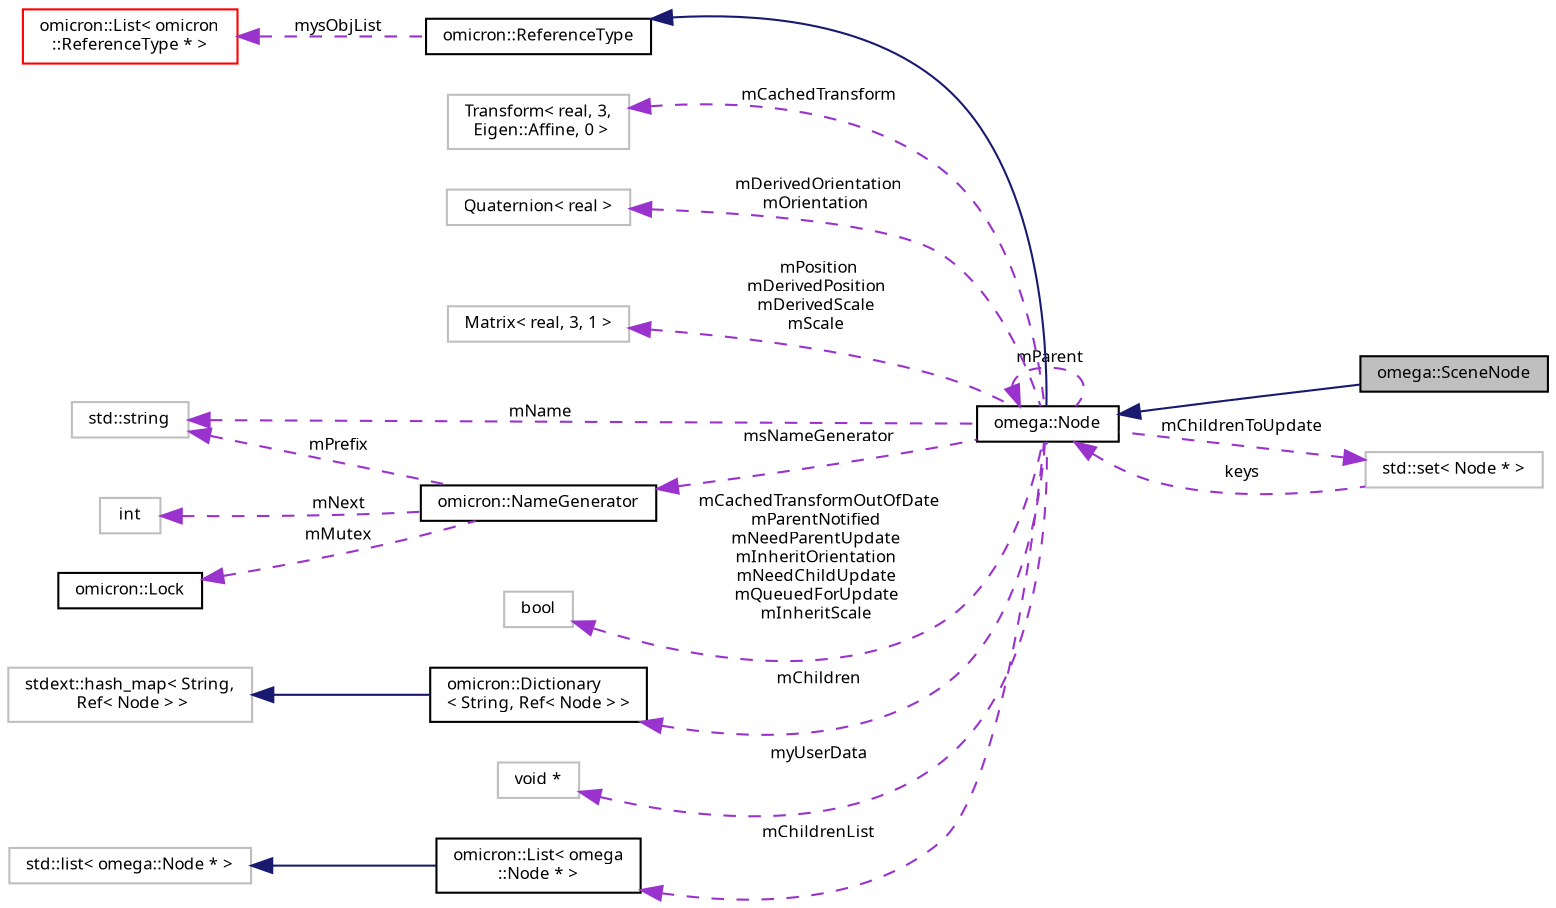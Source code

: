 digraph "omega::SceneNode"
{
  bgcolor="transparent";
  edge [fontname="FreeSans.ttf",fontsize="8",labelfontname="FreeSans.ttf",labelfontsize="8"];
  node [fontname="FreeSans.ttf",fontsize="8",shape=record];
  rankdir="LR";
  Node1 [label="omega::SceneNode",height=0.2,width=0.4,color="black", fillcolor="grey75", style="filled", fontcolor="black"];
  Node2 -> Node1 [dir="back",color="midnightblue",fontsize="8",style="solid",fontname="FreeSans.ttf"];
  Node2 [label="omega::Node",height=0.2,width=0.4,color="black",URL="$classomega_1_1_node.html",tooltip="Class representing a general-purpose node in an articulated scene graph. "];
  Node3 -> Node2 [dir="back",color="midnightblue",fontsize="8",style="solid",fontname="FreeSans.ttf"];
  Node3 [label="omicron::ReferenceType",height=0.2,width=0.4,color="black",URL="$classomicron_1_1_reference_type.html",tooltip="Implements a base class for reference-counted types. "];
  Node4 -> Node3 [dir="back",color="darkorchid3",fontsize="8",style="dashed",label=" mysObjList" ,fontname="FreeSans.ttf"];
  Node4 [label="omicron::List\< omicron\l::ReferenceType * \>",height=0.2,width=0.4,color="red",URL="$classomicron_1_1_list.html"];
  Node5 -> Node2 [dir="back",color="darkorchid3",fontsize="8",style="dashed",label=" mCachedTransform" ,fontname="FreeSans.ttf"];
  Node5 [label="Transform\< real, 3,\l Eigen::Affine, 0 \>",height=0.2,width=0.4,color="grey75"];
  Node6 -> Node2 [dir="back",color="darkorchid3",fontsize="8",style="dashed",label=" mDerivedOrientation\nmOrientation" ,fontname="FreeSans.ttf"];
  Node6 [label="Quaternion\< real \>",height=0.2,width=0.4,color="grey75"];
  Node2 -> Node2 [dir="back",color="darkorchid3",fontsize="8",style="dashed",label=" mParent" ,fontname="FreeSans.ttf"];
  Node7 -> Node2 [dir="back",color="darkorchid3",fontsize="8",style="dashed",label=" mPosition\nmDerivedPosition\nmDerivedScale\nmScale" ,fontname="FreeSans.ttf"];
  Node7 [label="Matrix\< real, 3, 1 \>",height=0.2,width=0.4,color="grey75"];
  Node8 -> Node2 [dir="back",color="darkorchid3",fontsize="8",style="dashed",label=" msNameGenerator" ,fontname="FreeSans.ttf"];
  Node8 [label="omicron::NameGenerator",height=0.2,width=0.4,color="black",URL="$classomicron_1_1_name_generator.html"];
  Node9 -> Node8 [dir="back",color="darkorchid3",fontsize="8",style="dashed",label=" mNext" ,fontname="FreeSans.ttf"];
  Node9 [label="int",height=0.2,width=0.4,color="grey75"];
  Node10 -> Node8 [dir="back",color="darkorchid3",fontsize="8",style="dashed",label=" mPrefix" ,fontname="FreeSans.ttf"];
  Node10 [label="std::string",height=0.2,width=0.4,color="grey75",tooltip="STL class. "];
  Node11 -> Node8 [dir="back",color="darkorchid3",fontsize="8",style="dashed",label=" mMutex" ,fontname="FreeSans.ttf"];
  Node11 [label="omicron::Lock",height=0.2,width=0.4,color="black",URL="$classomicron_1_1_lock.html"];
  Node10 -> Node2 [dir="back",color="darkorchid3",fontsize="8",style="dashed",label=" mName" ,fontname="FreeSans.ttf"];
  Node12 -> Node2 [dir="back",color="darkorchid3",fontsize="8",style="dashed",label=" mCachedTransformOutOfDate\nmParentNotified\nmNeedParentUpdate\nmInheritOrientation\nmNeedChildUpdate\nmQueuedForUpdate\nmInheritScale" ,fontname="FreeSans.ttf"];
  Node12 [label="bool",height=0.2,width=0.4,color="grey75"];
  Node13 -> Node2 [dir="back",color="darkorchid3",fontsize="8",style="dashed",label=" mChildrenToUpdate" ,fontname="FreeSans.ttf"];
  Node13 [label="std::set\< Node * \>",height=0.2,width=0.4,color="grey75"];
  Node2 -> Node13 [dir="back",color="darkorchid3",fontsize="8",style="dashed",label=" keys" ,fontname="FreeSans.ttf"];
  Node14 -> Node2 [dir="back",color="darkorchid3",fontsize="8",style="dashed",label=" mChildren" ,fontname="FreeSans.ttf"];
  Node14 [label="omicron::Dictionary\l\< String, Ref\< Node \> \>",height=0.2,width=0.4,color="black",URL="$classomicron_1_1_dictionary.html"];
  Node15 -> Node14 [dir="back",color="midnightblue",fontsize="8",style="solid",fontname="FreeSans.ttf"];
  Node15 [label="stdext::hash_map\< String,\l Ref\< Node \> \>",height=0.2,width=0.4,color="grey75"];
  Node16 -> Node2 [dir="back",color="darkorchid3",fontsize="8",style="dashed",label=" myUserData" ,fontname="FreeSans.ttf"];
  Node16 [label="void *",height=0.2,width=0.4,color="grey75"];
  Node17 -> Node2 [dir="back",color="darkorchid3",fontsize="8",style="dashed",label=" mChildrenList" ,fontname="FreeSans.ttf"];
  Node17 [label="omicron::List\< omega\l::Node * \>",height=0.2,width=0.4,color="black",URL="$classomicron_1_1_list.html"];
  Node18 -> Node17 [dir="back",color="midnightblue",fontsize="8",style="solid",fontname="FreeSans.ttf"];
  Node18 [label="std::list\< omega::Node * \>",height=0.2,width=0.4,color="grey75",tooltip="STL class. "];
}
